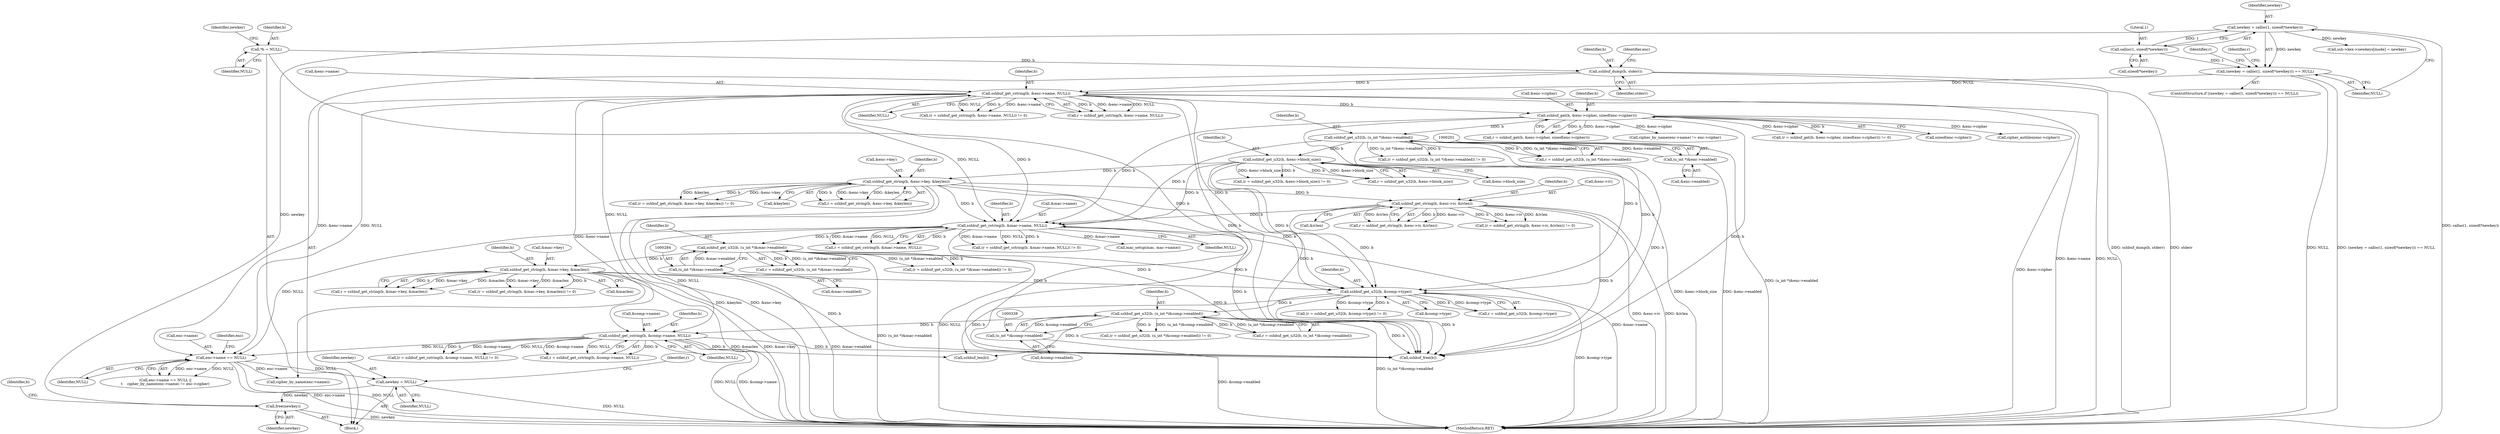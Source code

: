 digraph "1_src_3095060f479b86288e31c79ecbc5131a66bcd2f9_2@API" {
"1000412" [label="(Call,free(newkey))"];
"1000122" [label="(Call,newkey = calloc(1, sizeof(*newkey)))"];
"1000124" [label="(Call,calloc(1, sizeof(*newkey)))"];
"1000405" [label="(Call,newkey = NULL)"];
"1000358" [label="(Call,enc->name == NULL)"];
"1000171" [label="(Call,sshbuf_get_cstring(b, &enc->name, NULL))"];
"1000145" [label="(Call,sshbuf_dump(b, stderr))"];
"1000106" [label="(Call,*b = NULL)"];
"1000121" [label="(Call,(newkey = calloc(1, sizeof(*newkey))) == NULL)"];
"1000347" [label="(Call,sshbuf_get_cstring(b, &comp->name, NULL))"];
"1000335" [label="(Call,sshbuf_get_u32(b, (u_int *)&comp->enabled))"];
"1000324" [label="(Call,sshbuf_get_u32(b, &comp->type))"];
"1000293" [label="(Call,sshbuf_get_string(b, &mac->key, &maclen))"];
"1000281" [label="(Call,sshbuf_get_u32(b, (u_int *)&mac->enabled))"];
"1000256" [label="(Call,sshbuf_get_cstring(b, &mac->name, NULL))"];
"1000222" [label="(Call,sshbuf_get_string(b, &enc->key, &keylen))"];
"1000211" [label="(Call,sshbuf_get_u32(b, &enc->block_size))"];
"1000198" [label="(Call,sshbuf_get_u32(b, (u_int *)&enc->enabled))"];
"1000183" [label="(Call,sshbuf_get(b, &enc->cipher, sizeof(enc->cipher)))"];
"1000200" [label="(Call,(u_int *)&enc->enabled)"];
"1000234" [label="(Call,sshbuf_get_string(b, &enc->iv, &ivlen))"];
"1000283" [label="(Call,(u_int *)&mac->enabled)"];
"1000337" [label="(Call,(u_int *)&comp->enabled)"];
"1000177" [label="(Identifier,NULL)"];
"1000333" [label="(Call,r = sshbuf_get_u32(b, (u_int *)&comp->enabled))"];
"1000321" [label="(Call,(r = sshbuf_get_u32(b, &comp->type)) != 0)"];
"1000222" [label="(Call,sshbuf_get_string(b, &enc->key, &keylen))"];
"1000235" [label="(Identifier,b)"];
"1000358" [label="(Call,enc->name == NULL)"];
"1000114" [label="(Identifier,newkey)"];
"1000236" [label="(Call,&enc->iv)"];
"1000295" [label="(Call,&mac->key)"];
"1000108" [label="(Identifier,NULL)"];
"1000326" [label="(Call,&comp->type)"];
"1000171" [label="(Call,sshbuf_get_cstring(b, &enc->name, NULL))"];
"1000234" [label="(Call,sshbuf_get_string(b, &enc->iv, &ivlen))"];
"1000415" [label="(Identifier,b)"];
"1000240" [label="(Call,&ivlen)"];
"1000172" [label="(Identifier,b)"];
"1000232" [label="(Call,r = sshbuf_get_string(b, &enc->iv, &ivlen))"];
"1000285" [label="(Call,&mac->enabled)"];
"1000293" [label="(Call,sshbuf_get_string(b, &mac->key, &maclen))"];
"1000281" [label="(Call,sshbuf_get_u32(b, (u_int *)&mac->enabled))"];
"1000145" [label="(Call,sshbuf_dump(b, stderr))"];
"1000219" [label="(Call,(r = sshbuf_get_string(b, &enc->key, &keylen)) != 0)"];
"1000180" [label="(Call,(r = sshbuf_get(b, &enc->cipher, sizeof(enc->cipher))) != 0)"];
"1000228" [label="(Call,&keylen)"];
"1000269" [label="(Call,mac_setup(mac, mac->name))"];
"1000378" [label="(Call,sshbuf_len(b))"];
"1000258" [label="(Call,&mac->name)"];
"1000359" [label="(Call,enc->name)"];
"1000413" [label="(Identifier,newkey)"];
"1000406" [label="(Identifier,newkey)"];
"1000147" [label="(Identifier,stderr)"];
"1000396" [label="(Call,ssh->kex->newkeys[mode] = newkey)"];
"1000344" [label="(Call,(r = sshbuf_get_cstring(b, &comp->name, NULL)) != 0)"];
"1000104" [label="(Block,)"];
"1000345" [label="(Call,r = sshbuf_get_cstring(b, &comp->name, NULL))"];
"1000199" [label="(Identifier,b)"];
"1000184" [label="(Identifier,b)"];
"1000357" [label="(Call,enc->name == NULL ||\n\t    cipher_by_name(enc->name) != enc->cipher)"];
"1000208" [label="(Call,(r = sshbuf_get_u32(b, &enc->block_size)) != 0)"];
"1000278" [label="(Call,(r = sshbuf_get_u32(b, (u_int *)&mac->enabled)) != 0)"];
"1000335" [label="(Call,sshbuf_get_u32(b, (u_int *)&comp->enabled))"];
"1000262" [label="(Identifier,NULL)"];
"1000183" [label="(Call,sshbuf_get(b, &enc->cipher, sizeof(enc->cipher)))"];
"1000348" [label="(Identifier,b)"];
"1000299" [label="(Call,&maclen)"];
"1000366" [label="(Identifier,enc)"];
"1000347" [label="(Call,sshbuf_get_cstring(b, &comp->name, NULL))"];
"1000322" [label="(Call,r = sshbuf_get_u32(b, &comp->type))"];
"1000173" [label="(Call,&enc->name)"];
"1000324" [label="(Call,sshbuf_get_u32(b, &comp->type))"];
"1000332" [label="(Call,(r = sshbuf_get_u32(b, (u_int *)&comp->enabled)) != 0)"];
"1000231" [label="(Call,(r = sshbuf_get_string(b, &enc->iv, &ivlen)) != 0)"];
"1000405" [label="(Call,newkey = NULL)"];
"1000336" [label="(Identifier,b)"];
"1000407" [label="(Identifier,NULL)"];
"1000129" [label="(Identifier,NULL)"];
"1000353" [label="(Identifier,NULL)"];
"1000409" [label="(Identifier,r)"];
"1000211" [label="(Call,sshbuf_get_u32(b, &enc->block_size))"];
"1000196" [label="(Call,r = sshbuf_get_u32(b, (u_int *)&enc->enabled))"];
"1000106" [label="(Call,*b = NULL)"];
"1000202" [label="(Call,&enc->enabled)"];
"1000185" [label="(Call,&enc->cipher)"];
"1000168" [label="(Call,(r = sshbuf_get_cstring(b, &enc->name, NULL)) != 0)"];
"1000220" [label="(Call,r = sshbuf_get_string(b, &enc->key, &keylen))"];
"1000189" [label="(Call,sizeof(enc->cipher))"];
"1000283" [label="(Call,(u_int *)&mac->enabled)"];
"1000294" [label="(Identifier,b)"];
"1000254" [label="(Call,r = sshbuf_get_cstring(b, &mac->name, NULL))"];
"1000291" [label="(Call,r = sshbuf_get_string(b, &mac->key, &maclen))"];
"1000146" [label="(Identifier,b)"];
"1000279" [label="(Call,r = sshbuf_get_u32(b, (u_int *)&mac->enabled))"];
"1000169" [label="(Call,r = sshbuf_get_cstring(b, &enc->name, NULL))"];
"1000121" [label="(Call,(newkey = calloc(1, sizeof(*newkey))) == NULL)"];
"1000149" [label="(Identifier,enc)"];
"1000120" [label="(ControlStructure,if ((newkey = calloc(1, sizeof(*newkey))) == NULL))"];
"1000256" [label="(Call,sshbuf_get_cstring(b, &mac->name, NULL))"];
"1000337" [label="(Call,(u_int *)&comp->enabled)"];
"1000325" [label="(Identifier,b)"];
"1000224" [label="(Call,&enc->key)"];
"1000246" [label="(Call,cipher_authlen(enc->cipher))"];
"1000195" [label="(Call,(r = sshbuf_get_u32(b, (u_int *)&enc->enabled)) != 0)"];
"1000107" [label="(Identifier,b)"];
"1000282" [label="(Identifier,b)"];
"1000362" [label="(Identifier,NULL)"];
"1000181" [label="(Call,r = sshbuf_get(b, &enc->cipher, sizeof(enc->cipher)))"];
"1000138" [label="(Identifier,r)"];
"1000253" [label="(Call,(r = sshbuf_get_cstring(b, &mac->name, NULL)) != 0)"];
"1000209" [label="(Call,r = sshbuf_get_u32(b, &enc->block_size))"];
"1000290" [label="(Call,(r = sshbuf_get_string(b, &mac->key, &maclen)) != 0)"];
"1000349" [label="(Call,&comp->name)"];
"1000132" [label="(Identifier,r)"];
"1000257" [label="(Identifier,b)"];
"1000414" [label="(Call,sshbuf_free(b))"];
"1000213" [label="(Call,&enc->block_size)"];
"1000212" [label="(Identifier,b)"];
"1000339" [label="(Call,&comp->enabled)"];
"1000126" [label="(Call,sizeof(*newkey))"];
"1000363" [label="(Call,cipher_by_name(enc->name) != enc->cipher)"];
"1000223" [label="(Identifier,b)"];
"1000125" [label="(Literal,1)"];
"1000123" [label="(Identifier,newkey)"];
"1000364" [label="(Call,cipher_by_name(enc->name))"];
"1000200" [label="(Call,(u_int *)&enc->enabled)"];
"1000124" [label="(Call,calloc(1, sizeof(*newkey)))"];
"1000198" [label="(Call,sshbuf_get_u32(b, (u_int *)&enc->enabled))"];
"1000418" [label="(MethodReturn,RET)"];
"1000412" [label="(Call,free(newkey))"];
"1000122" [label="(Call,newkey = calloc(1, sizeof(*newkey)))"];
"1000412" -> "1000104"  [label="AST: "];
"1000412" -> "1000413"  [label="CFG: "];
"1000413" -> "1000412"  [label="AST: "];
"1000415" -> "1000412"  [label="CFG: "];
"1000412" -> "1000418"  [label="DDG: newkey"];
"1000122" -> "1000412"  [label="DDG: newkey"];
"1000405" -> "1000412"  [label="DDG: newkey"];
"1000122" -> "1000121"  [label="AST: "];
"1000122" -> "1000124"  [label="CFG: "];
"1000123" -> "1000122"  [label="AST: "];
"1000124" -> "1000122"  [label="AST: "];
"1000129" -> "1000122"  [label="CFG: "];
"1000122" -> "1000418"  [label="DDG: calloc(1, sizeof(*newkey))"];
"1000122" -> "1000121"  [label="DDG: newkey"];
"1000124" -> "1000122"  [label="DDG: 1"];
"1000122" -> "1000396"  [label="DDG: newkey"];
"1000124" -> "1000126"  [label="CFG: "];
"1000125" -> "1000124"  [label="AST: "];
"1000126" -> "1000124"  [label="AST: "];
"1000124" -> "1000121"  [label="DDG: 1"];
"1000405" -> "1000104"  [label="AST: "];
"1000405" -> "1000407"  [label="CFG: "];
"1000406" -> "1000405"  [label="AST: "];
"1000407" -> "1000405"  [label="AST: "];
"1000409" -> "1000405"  [label="CFG: "];
"1000405" -> "1000418"  [label="DDG: NULL"];
"1000358" -> "1000405"  [label="DDG: NULL"];
"1000358" -> "1000357"  [label="AST: "];
"1000358" -> "1000362"  [label="CFG: "];
"1000359" -> "1000358"  [label="AST: "];
"1000362" -> "1000358"  [label="AST: "];
"1000366" -> "1000358"  [label="CFG: "];
"1000357" -> "1000358"  [label="CFG: "];
"1000358" -> "1000418"  [label="DDG: NULL"];
"1000358" -> "1000418"  [label="DDG: enc->name"];
"1000358" -> "1000357"  [label="DDG: enc->name"];
"1000358" -> "1000357"  [label="DDG: NULL"];
"1000171" -> "1000358"  [label="DDG: &enc->name"];
"1000171" -> "1000358"  [label="DDG: NULL"];
"1000347" -> "1000358"  [label="DDG: NULL"];
"1000256" -> "1000358"  [label="DDG: NULL"];
"1000358" -> "1000364"  [label="DDG: enc->name"];
"1000171" -> "1000169"  [label="AST: "];
"1000171" -> "1000177"  [label="CFG: "];
"1000172" -> "1000171"  [label="AST: "];
"1000173" -> "1000171"  [label="AST: "];
"1000177" -> "1000171"  [label="AST: "];
"1000169" -> "1000171"  [label="CFG: "];
"1000171" -> "1000418"  [label="DDG: &enc->name"];
"1000171" -> "1000418"  [label="DDG: NULL"];
"1000171" -> "1000168"  [label="DDG: b"];
"1000171" -> "1000168"  [label="DDG: &enc->name"];
"1000171" -> "1000168"  [label="DDG: NULL"];
"1000171" -> "1000169"  [label="DDG: b"];
"1000171" -> "1000169"  [label="DDG: &enc->name"];
"1000171" -> "1000169"  [label="DDG: NULL"];
"1000145" -> "1000171"  [label="DDG: b"];
"1000121" -> "1000171"  [label="DDG: NULL"];
"1000171" -> "1000183"  [label="DDG: b"];
"1000171" -> "1000256"  [label="DDG: b"];
"1000171" -> "1000256"  [label="DDG: NULL"];
"1000171" -> "1000324"  [label="DDG: b"];
"1000171" -> "1000347"  [label="DDG: NULL"];
"1000171" -> "1000364"  [label="DDG: &enc->name"];
"1000171" -> "1000414"  [label="DDG: b"];
"1000145" -> "1000104"  [label="AST: "];
"1000145" -> "1000147"  [label="CFG: "];
"1000146" -> "1000145"  [label="AST: "];
"1000147" -> "1000145"  [label="AST: "];
"1000149" -> "1000145"  [label="CFG: "];
"1000145" -> "1000418"  [label="DDG: sshbuf_dump(b, stderr)"];
"1000145" -> "1000418"  [label="DDG: stderr"];
"1000106" -> "1000145"  [label="DDG: b"];
"1000106" -> "1000104"  [label="AST: "];
"1000106" -> "1000108"  [label="CFG: "];
"1000107" -> "1000106"  [label="AST: "];
"1000108" -> "1000106"  [label="AST: "];
"1000114" -> "1000106"  [label="CFG: "];
"1000106" -> "1000414"  [label="DDG: b"];
"1000121" -> "1000120"  [label="AST: "];
"1000121" -> "1000129"  [label="CFG: "];
"1000129" -> "1000121"  [label="AST: "];
"1000132" -> "1000121"  [label="CFG: "];
"1000138" -> "1000121"  [label="CFG: "];
"1000121" -> "1000418"  [label="DDG: NULL"];
"1000121" -> "1000418"  [label="DDG: (newkey = calloc(1, sizeof(*newkey))) == NULL"];
"1000347" -> "1000345"  [label="AST: "];
"1000347" -> "1000353"  [label="CFG: "];
"1000348" -> "1000347"  [label="AST: "];
"1000349" -> "1000347"  [label="AST: "];
"1000353" -> "1000347"  [label="AST: "];
"1000345" -> "1000347"  [label="CFG: "];
"1000347" -> "1000418"  [label="DDG: &comp->name"];
"1000347" -> "1000418"  [label="DDG: NULL"];
"1000347" -> "1000344"  [label="DDG: b"];
"1000347" -> "1000344"  [label="DDG: &comp->name"];
"1000347" -> "1000344"  [label="DDG: NULL"];
"1000347" -> "1000345"  [label="DDG: b"];
"1000347" -> "1000345"  [label="DDG: &comp->name"];
"1000347" -> "1000345"  [label="DDG: NULL"];
"1000335" -> "1000347"  [label="DDG: b"];
"1000256" -> "1000347"  [label="DDG: NULL"];
"1000347" -> "1000378"  [label="DDG: b"];
"1000347" -> "1000414"  [label="DDG: b"];
"1000335" -> "1000333"  [label="AST: "];
"1000335" -> "1000337"  [label="CFG: "];
"1000336" -> "1000335"  [label="AST: "];
"1000337" -> "1000335"  [label="AST: "];
"1000333" -> "1000335"  [label="CFG: "];
"1000335" -> "1000418"  [label="DDG: (u_int *)&comp->enabled"];
"1000335" -> "1000332"  [label="DDG: b"];
"1000335" -> "1000332"  [label="DDG: (u_int *)&comp->enabled"];
"1000335" -> "1000333"  [label="DDG: b"];
"1000335" -> "1000333"  [label="DDG: (u_int *)&comp->enabled"];
"1000324" -> "1000335"  [label="DDG: b"];
"1000337" -> "1000335"  [label="DDG: &comp->enabled"];
"1000335" -> "1000378"  [label="DDG: b"];
"1000335" -> "1000414"  [label="DDG: b"];
"1000324" -> "1000322"  [label="AST: "];
"1000324" -> "1000326"  [label="CFG: "];
"1000325" -> "1000324"  [label="AST: "];
"1000326" -> "1000324"  [label="AST: "];
"1000322" -> "1000324"  [label="CFG: "];
"1000324" -> "1000418"  [label="DDG: &comp->type"];
"1000324" -> "1000321"  [label="DDG: b"];
"1000324" -> "1000321"  [label="DDG: &comp->type"];
"1000324" -> "1000322"  [label="DDG: b"];
"1000324" -> "1000322"  [label="DDG: &comp->type"];
"1000293" -> "1000324"  [label="DDG: b"];
"1000234" -> "1000324"  [label="DDG: b"];
"1000183" -> "1000324"  [label="DDG: b"];
"1000211" -> "1000324"  [label="DDG: b"];
"1000198" -> "1000324"  [label="DDG: b"];
"1000222" -> "1000324"  [label="DDG: b"];
"1000281" -> "1000324"  [label="DDG: b"];
"1000324" -> "1000378"  [label="DDG: b"];
"1000324" -> "1000414"  [label="DDG: b"];
"1000293" -> "1000291"  [label="AST: "];
"1000293" -> "1000299"  [label="CFG: "];
"1000294" -> "1000293"  [label="AST: "];
"1000295" -> "1000293"  [label="AST: "];
"1000299" -> "1000293"  [label="AST: "];
"1000291" -> "1000293"  [label="CFG: "];
"1000293" -> "1000418"  [label="DDG: &maclen"];
"1000293" -> "1000418"  [label="DDG: &mac->key"];
"1000293" -> "1000290"  [label="DDG: b"];
"1000293" -> "1000290"  [label="DDG: &mac->key"];
"1000293" -> "1000290"  [label="DDG: &maclen"];
"1000293" -> "1000291"  [label="DDG: b"];
"1000293" -> "1000291"  [label="DDG: &mac->key"];
"1000293" -> "1000291"  [label="DDG: &maclen"];
"1000281" -> "1000293"  [label="DDG: b"];
"1000293" -> "1000414"  [label="DDG: b"];
"1000281" -> "1000279"  [label="AST: "];
"1000281" -> "1000283"  [label="CFG: "];
"1000282" -> "1000281"  [label="AST: "];
"1000283" -> "1000281"  [label="AST: "];
"1000279" -> "1000281"  [label="CFG: "];
"1000281" -> "1000418"  [label="DDG: (u_int *)&mac->enabled"];
"1000281" -> "1000278"  [label="DDG: b"];
"1000281" -> "1000278"  [label="DDG: (u_int *)&mac->enabled"];
"1000281" -> "1000279"  [label="DDG: b"];
"1000281" -> "1000279"  [label="DDG: (u_int *)&mac->enabled"];
"1000256" -> "1000281"  [label="DDG: b"];
"1000283" -> "1000281"  [label="DDG: &mac->enabled"];
"1000281" -> "1000414"  [label="DDG: b"];
"1000256" -> "1000254"  [label="AST: "];
"1000256" -> "1000262"  [label="CFG: "];
"1000257" -> "1000256"  [label="AST: "];
"1000258" -> "1000256"  [label="AST: "];
"1000262" -> "1000256"  [label="AST: "];
"1000254" -> "1000256"  [label="CFG: "];
"1000256" -> "1000418"  [label="DDG: &mac->name"];
"1000256" -> "1000418"  [label="DDG: NULL"];
"1000256" -> "1000253"  [label="DDG: b"];
"1000256" -> "1000253"  [label="DDG: &mac->name"];
"1000256" -> "1000253"  [label="DDG: NULL"];
"1000256" -> "1000254"  [label="DDG: b"];
"1000256" -> "1000254"  [label="DDG: &mac->name"];
"1000256" -> "1000254"  [label="DDG: NULL"];
"1000222" -> "1000256"  [label="DDG: b"];
"1000234" -> "1000256"  [label="DDG: b"];
"1000183" -> "1000256"  [label="DDG: b"];
"1000211" -> "1000256"  [label="DDG: b"];
"1000198" -> "1000256"  [label="DDG: b"];
"1000256" -> "1000269"  [label="DDG: &mac->name"];
"1000256" -> "1000414"  [label="DDG: b"];
"1000222" -> "1000220"  [label="AST: "];
"1000222" -> "1000228"  [label="CFG: "];
"1000223" -> "1000222"  [label="AST: "];
"1000224" -> "1000222"  [label="AST: "];
"1000228" -> "1000222"  [label="AST: "];
"1000220" -> "1000222"  [label="CFG: "];
"1000222" -> "1000418"  [label="DDG: &keylen"];
"1000222" -> "1000418"  [label="DDG: &enc->key"];
"1000222" -> "1000219"  [label="DDG: b"];
"1000222" -> "1000219"  [label="DDG: &enc->key"];
"1000222" -> "1000219"  [label="DDG: &keylen"];
"1000222" -> "1000220"  [label="DDG: b"];
"1000222" -> "1000220"  [label="DDG: &enc->key"];
"1000222" -> "1000220"  [label="DDG: &keylen"];
"1000211" -> "1000222"  [label="DDG: b"];
"1000222" -> "1000234"  [label="DDG: b"];
"1000222" -> "1000414"  [label="DDG: b"];
"1000211" -> "1000209"  [label="AST: "];
"1000211" -> "1000213"  [label="CFG: "];
"1000212" -> "1000211"  [label="AST: "];
"1000213" -> "1000211"  [label="AST: "];
"1000209" -> "1000211"  [label="CFG: "];
"1000211" -> "1000418"  [label="DDG: &enc->block_size"];
"1000211" -> "1000208"  [label="DDG: b"];
"1000211" -> "1000208"  [label="DDG: &enc->block_size"];
"1000211" -> "1000209"  [label="DDG: b"];
"1000211" -> "1000209"  [label="DDG: &enc->block_size"];
"1000198" -> "1000211"  [label="DDG: b"];
"1000211" -> "1000414"  [label="DDG: b"];
"1000198" -> "1000196"  [label="AST: "];
"1000198" -> "1000200"  [label="CFG: "];
"1000199" -> "1000198"  [label="AST: "];
"1000200" -> "1000198"  [label="AST: "];
"1000196" -> "1000198"  [label="CFG: "];
"1000198" -> "1000418"  [label="DDG: (u_int *)&enc->enabled"];
"1000198" -> "1000195"  [label="DDG: b"];
"1000198" -> "1000195"  [label="DDG: (u_int *)&enc->enabled"];
"1000198" -> "1000196"  [label="DDG: b"];
"1000198" -> "1000196"  [label="DDG: (u_int *)&enc->enabled"];
"1000183" -> "1000198"  [label="DDG: b"];
"1000200" -> "1000198"  [label="DDG: &enc->enabled"];
"1000198" -> "1000414"  [label="DDG: b"];
"1000183" -> "1000181"  [label="AST: "];
"1000183" -> "1000189"  [label="CFG: "];
"1000184" -> "1000183"  [label="AST: "];
"1000185" -> "1000183"  [label="AST: "];
"1000189" -> "1000183"  [label="AST: "];
"1000181" -> "1000183"  [label="CFG: "];
"1000183" -> "1000418"  [label="DDG: &enc->cipher"];
"1000183" -> "1000180"  [label="DDG: b"];
"1000183" -> "1000180"  [label="DDG: &enc->cipher"];
"1000183" -> "1000181"  [label="DDG: b"];
"1000183" -> "1000181"  [label="DDG: &enc->cipher"];
"1000183" -> "1000246"  [label="DDG: &enc->cipher"];
"1000183" -> "1000363"  [label="DDG: &enc->cipher"];
"1000183" -> "1000414"  [label="DDG: b"];
"1000200" -> "1000202"  [label="CFG: "];
"1000201" -> "1000200"  [label="AST: "];
"1000202" -> "1000200"  [label="AST: "];
"1000200" -> "1000418"  [label="DDG: &enc->enabled"];
"1000234" -> "1000232"  [label="AST: "];
"1000234" -> "1000240"  [label="CFG: "];
"1000235" -> "1000234"  [label="AST: "];
"1000236" -> "1000234"  [label="AST: "];
"1000240" -> "1000234"  [label="AST: "];
"1000232" -> "1000234"  [label="CFG: "];
"1000234" -> "1000418"  [label="DDG: &enc->iv"];
"1000234" -> "1000418"  [label="DDG: &ivlen"];
"1000234" -> "1000231"  [label="DDG: b"];
"1000234" -> "1000231"  [label="DDG: &enc->iv"];
"1000234" -> "1000231"  [label="DDG: &ivlen"];
"1000234" -> "1000232"  [label="DDG: b"];
"1000234" -> "1000232"  [label="DDG: &enc->iv"];
"1000234" -> "1000232"  [label="DDG: &ivlen"];
"1000234" -> "1000414"  [label="DDG: b"];
"1000283" -> "1000285"  [label="CFG: "];
"1000284" -> "1000283"  [label="AST: "];
"1000285" -> "1000283"  [label="AST: "];
"1000283" -> "1000418"  [label="DDG: &mac->enabled"];
"1000337" -> "1000339"  [label="CFG: "];
"1000338" -> "1000337"  [label="AST: "];
"1000339" -> "1000337"  [label="AST: "];
"1000337" -> "1000418"  [label="DDG: &comp->enabled"];
}
